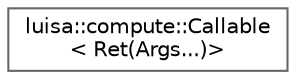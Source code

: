 digraph "类继承关系图"
{
 // LATEX_PDF_SIZE
  bgcolor="transparent";
  edge [fontname=Helvetica,fontsize=10,labelfontname=Helvetica,labelfontsize=10];
  node [fontname=Helvetica,fontsize=10,shape=box,height=0.2,width=0.4];
  rankdir="LR";
  Node0 [id="Node000000",label="luisa::compute::Callable\l\< Ret(Args...)\>",height=0.2,width=0.4,color="grey40", fillcolor="white", style="filled",URL="$classluisa_1_1compute_1_1_callable_3_01_ret_07_args_8_8_8_08_4.html",tooltip="Callable class with a function type as template parameter."];
}
